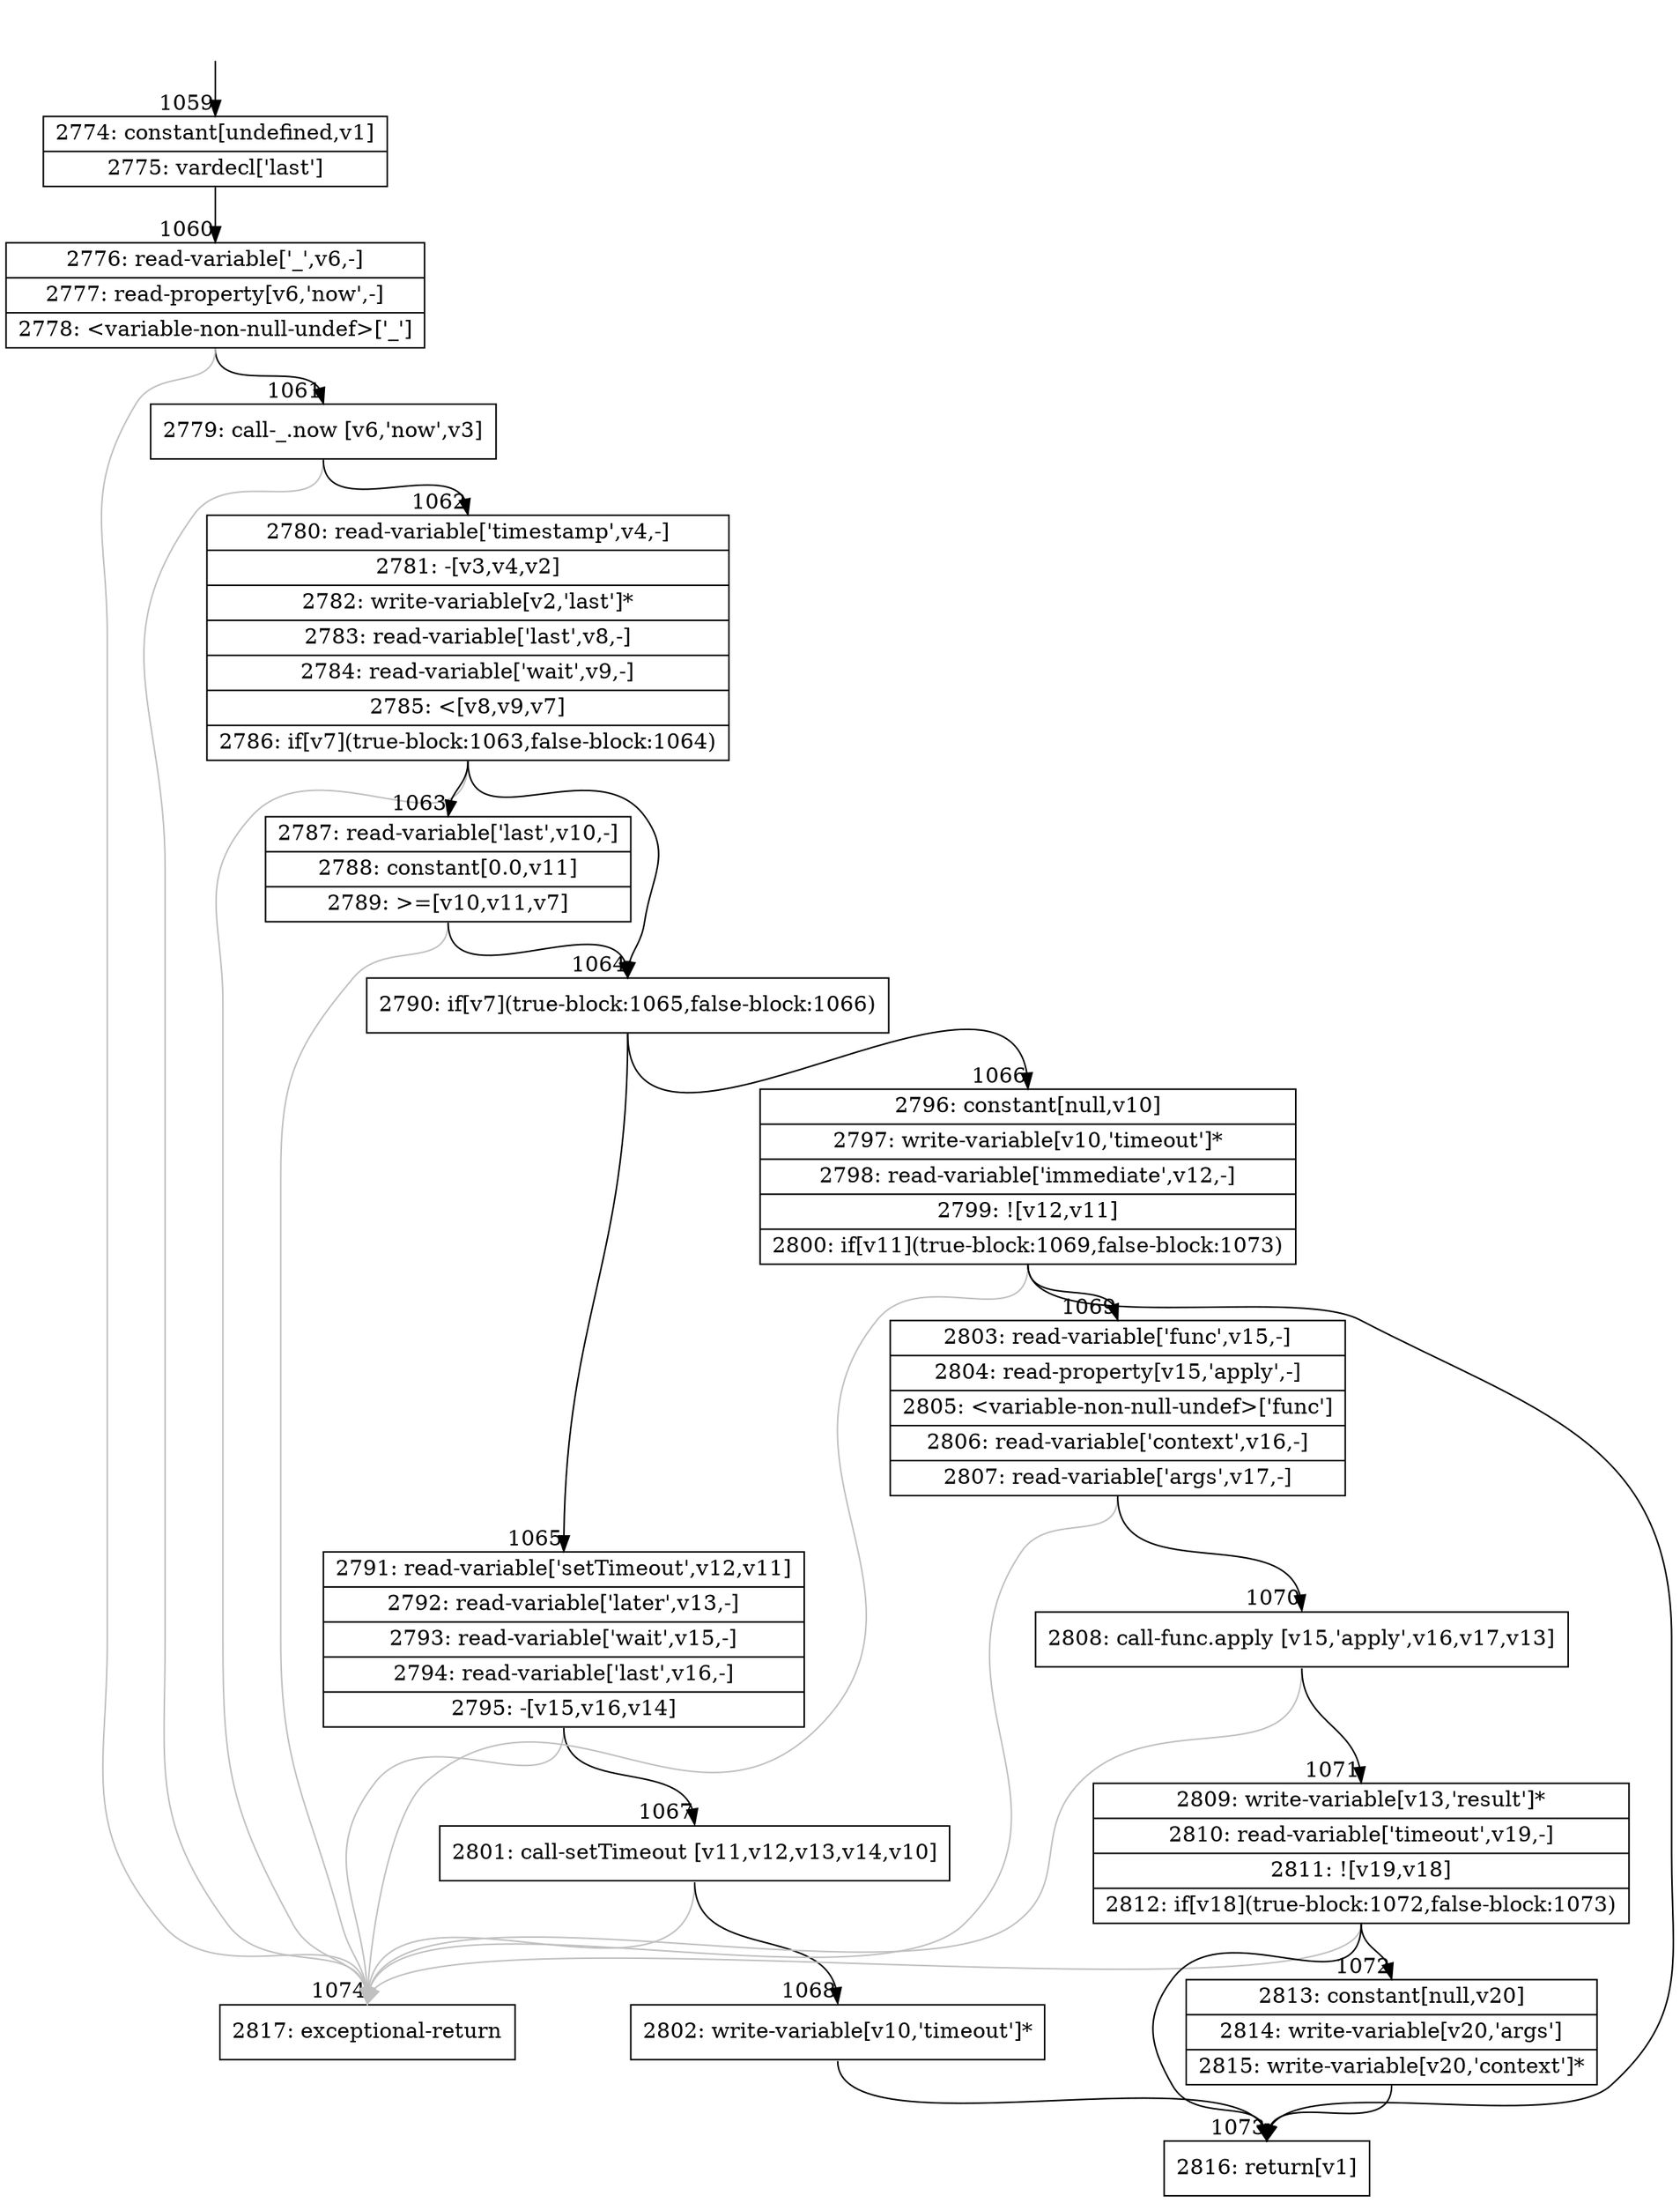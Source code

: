 digraph {
rankdir="TD"
BB_entry90[shape=none,label=""];
BB_entry90 -> BB1059 [tailport=s, headport=n, headlabel="    1059"]
BB1059 [shape=record label="{2774: constant[undefined,v1]|2775: vardecl['last']}" ] 
BB1059 -> BB1060 [tailport=s, headport=n, headlabel="      1060"]
BB1060 [shape=record label="{2776: read-variable['_',v6,-]|2777: read-property[v6,'now',-]|2778: \<variable-non-null-undef\>['_']}" ] 
BB1060 -> BB1061 [tailport=s, headport=n, headlabel="      1061"]
BB1060 -> BB1074 [tailport=s, headport=n, color=gray, headlabel="      1074"]
BB1061 [shape=record label="{2779: call-_.now [v6,'now',v3]}" ] 
BB1061 -> BB1062 [tailport=s, headport=n, headlabel="      1062"]
BB1061 -> BB1074 [tailport=s, headport=n, color=gray]
BB1062 [shape=record label="{2780: read-variable['timestamp',v4,-]|2781: -[v3,v4,v2]|2782: write-variable[v2,'last']*|2783: read-variable['last',v8,-]|2784: read-variable['wait',v9,-]|2785: \<[v8,v9,v7]|2786: if[v7](true-block:1063,false-block:1064)}" ] 
BB1062 -> BB1064 [tailport=s, headport=n, headlabel="      1064"]
BB1062 -> BB1063 [tailport=s, headport=n, headlabel="      1063"]
BB1062 -> BB1074 [tailport=s, headport=n, color=gray]
BB1063 [shape=record label="{2787: read-variable['last',v10,-]|2788: constant[0.0,v11]|2789: \>=[v10,v11,v7]}" ] 
BB1063 -> BB1064 [tailport=s, headport=n]
BB1063 -> BB1074 [tailport=s, headport=n, color=gray]
BB1064 [shape=record label="{2790: if[v7](true-block:1065,false-block:1066)}" ] 
BB1064 -> BB1065 [tailport=s, headport=n, headlabel="      1065"]
BB1064 -> BB1066 [tailport=s, headport=n, headlabel="      1066"]
BB1065 [shape=record label="{2791: read-variable['setTimeout',v12,v11]|2792: read-variable['later',v13,-]|2793: read-variable['wait',v15,-]|2794: read-variable['last',v16,-]|2795: -[v15,v16,v14]}" ] 
BB1065 -> BB1067 [tailport=s, headport=n, headlabel="      1067"]
BB1065 -> BB1074 [tailport=s, headport=n, color=gray]
BB1066 [shape=record label="{2796: constant[null,v10]|2797: write-variable[v10,'timeout']*|2798: read-variable['immediate',v12,-]|2799: ![v12,v11]|2800: if[v11](true-block:1069,false-block:1073)}" ] 
BB1066 -> BB1069 [tailport=s, headport=n, headlabel="      1069"]
BB1066 -> BB1073 [tailport=s, headport=n, headlabel="      1073"]
BB1066 -> BB1074 [tailport=s, headport=n, color=gray]
BB1067 [shape=record label="{2801: call-setTimeout [v11,v12,v13,v14,v10]}" ] 
BB1067 -> BB1068 [tailport=s, headport=n, headlabel="      1068"]
BB1067 -> BB1074 [tailport=s, headport=n, color=gray]
BB1068 [shape=record label="{2802: write-variable[v10,'timeout']*}" ] 
BB1068 -> BB1073 [tailport=s, headport=n]
BB1069 [shape=record label="{2803: read-variable['func',v15,-]|2804: read-property[v15,'apply',-]|2805: \<variable-non-null-undef\>['func']|2806: read-variable['context',v16,-]|2807: read-variable['args',v17,-]}" ] 
BB1069 -> BB1070 [tailport=s, headport=n, headlabel="      1070"]
BB1069 -> BB1074 [tailport=s, headport=n, color=gray]
BB1070 [shape=record label="{2808: call-func.apply [v15,'apply',v16,v17,v13]}" ] 
BB1070 -> BB1071 [tailport=s, headport=n, headlabel="      1071"]
BB1070 -> BB1074 [tailport=s, headport=n, color=gray]
BB1071 [shape=record label="{2809: write-variable[v13,'result']*|2810: read-variable['timeout',v19,-]|2811: ![v19,v18]|2812: if[v18](true-block:1072,false-block:1073)}" ] 
BB1071 -> BB1072 [tailport=s, headport=n, headlabel="      1072"]
BB1071 -> BB1073 [tailport=s, headport=n]
BB1071 -> BB1074 [tailport=s, headport=n, color=gray]
BB1072 [shape=record label="{2813: constant[null,v20]|2814: write-variable[v20,'args']|2815: write-variable[v20,'context']*}" ] 
BB1072 -> BB1073 [tailport=s, headport=n]
BB1073 [shape=record label="{2816: return[v1]}" ] 
BB1074 [shape=record label="{2817: exceptional-return}" ] 
//#$~ 829
}
